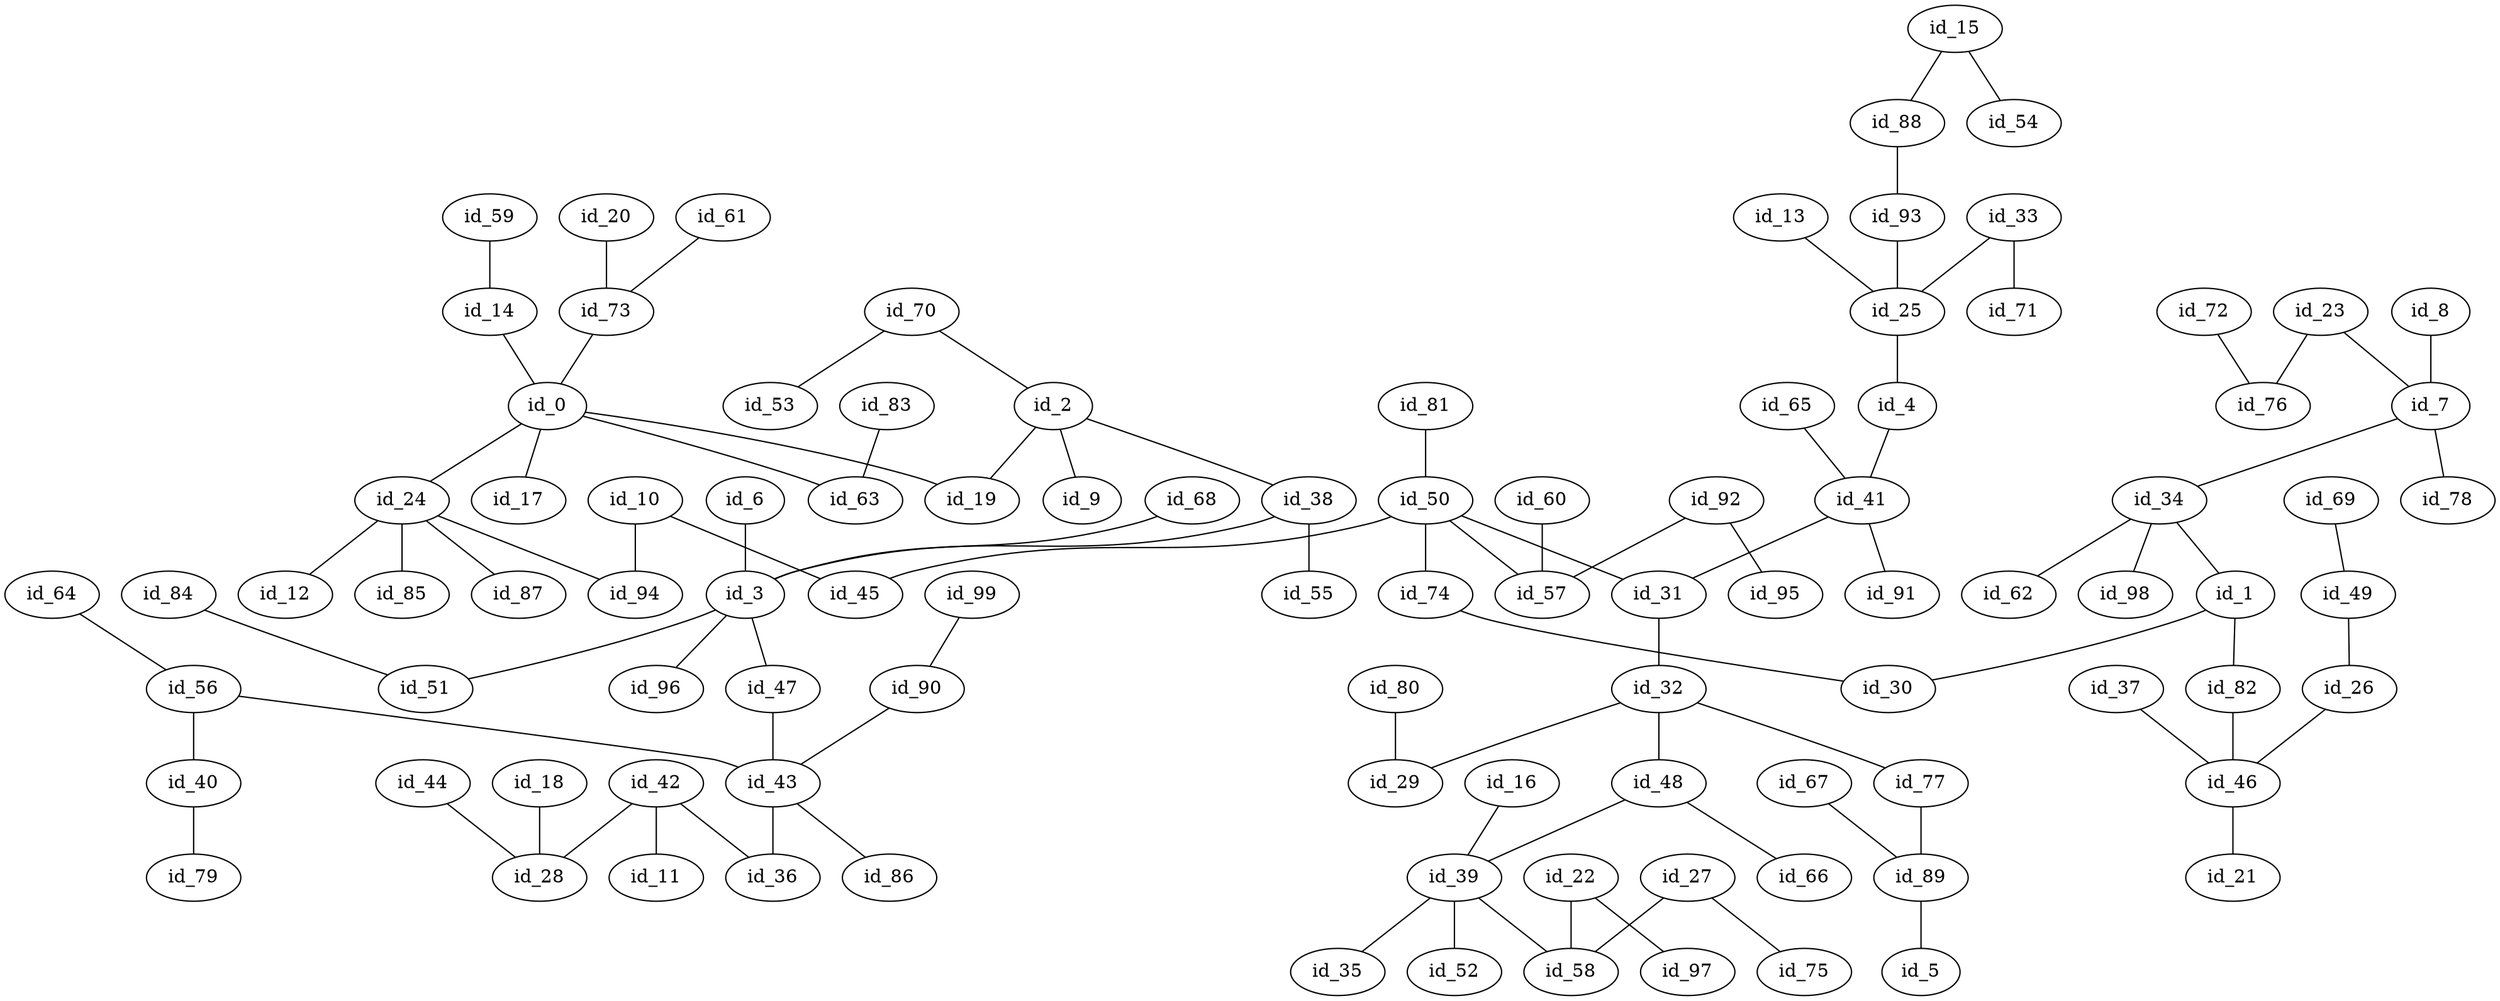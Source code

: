 graph GR{
id_0;
id_1;
id_2;
id_3;
id_4;
id_5;
id_6;
id_7;
id_8;
id_9;
id_10;
id_11;
id_12;
id_13;
id_14;
id_15;
id_16;
id_17;
id_18;
id_19;
id_20;
id_21;
id_22;
id_23;
id_24;
id_25;
id_26;
id_27;
id_28;
id_29;
id_30;
id_31;
id_32;
id_33;
id_34;
id_35;
id_36;
id_37;
id_38;
id_39;
id_40;
id_41;
id_42;
id_43;
id_44;
id_45;
id_46;
id_47;
id_48;
id_49;
id_50;
id_51;
id_52;
id_53;
id_54;
id_55;
id_56;
id_57;
id_58;
id_59;
id_60;
id_61;
id_62;
id_63;
id_64;
id_65;
id_66;
id_67;
id_68;
id_69;
id_70;
id_71;
id_72;
id_73;
id_74;
id_75;
id_76;
id_77;
id_78;
id_79;
id_80;
id_81;
id_82;
id_83;
id_84;
id_85;
id_86;
id_87;
id_88;
id_89;
id_90;
id_91;
id_92;
id_93;
id_94;
id_95;
id_96;
id_97;
id_98;
id_99;
id_0;
id_1;
id_2;
id_3;
id_4;
id_5;
id_6;
id_7;
id_8;
id_9;
id_10;
id_11;
id_12;
id_13;
id_14;
id_15;
id_16;
id_17;
id_18;
id_19;
id_20;
id_21;
id_22;
id_23;
id_24;
id_25;
id_26;
id_27;
id_28;
id_29;
id_30;
id_31;
id_32;
id_33;
id_34;
id_35;
id_36;
id_37;
id_38;
id_39;
id_40;
id_41;
id_42;
id_43;
id_44;
id_45;
id_46;
id_47;
id_48;
id_49;
id_50;
id_51;
id_52;
id_53;
id_54;
id_55;
id_56;
id_57;
id_58;
id_59;
id_60;
id_61;
id_62;
id_63;
id_64;
id_65;
id_66;
id_67;
id_68;
id_69;
id_70;
id_71;
id_72;
id_73;
id_74;
id_75;
id_76;
id_77;
id_78;
id_79;
id_80;
id_81;
id_82;
id_83;
id_84;
id_85;
id_86;
id_87;
id_88;
id_89;
id_90;
id_91;
id_92;
id_93;
id_94;
id_95;
id_96;
id_97;
id_98;
id_99;
id_0;
id_1;
id_2;
id_3;
id_4;
id_5;
id_6;
id_7;
id_8;
id_9;
id_10;
id_11;
id_12;
id_13;
id_14;
id_15;
id_16;
id_17;
id_18;
id_19;
id_20;
id_21;
id_22;
id_23;
id_24;
id_25;
id_26;
id_27;
id_28;
id_29;
id_30;
id_31;
id_32;
id_33;
id_34;
id_35;
id_36;
id_37;
id_38;
id_39;
id_40;
id_41;
id_42;
id_43;
id_44;
id_45;
id_46;
id_47;
id_48;
id_49;
id_50;
id_51;
id_52;
id_53;
id_54;
id_55;
id_56;
id_57;
id_58;
id_59;
id_60;
id_61;
id_62;
id_63;
id_64;
id_65;
id_66;
id_67;
id_68;
id_69;
id_70;
id_71;
id_72;
id_73;
id_74;
id_75;
id_76;
id_77;
id_78;
id_79;
id_80;
id_81;
id_82;
id_83;
id_84;
id_85;
id_86;
id_87;
id_88;
id_89;
id_90;
id_91;
id_92;
id_93;
id_94;
id_95;
id_96;
id_97;
id_98;
id_99;
id_0;
id_1;
id_2;
id_3;
id_4;
id_5;
id_6;
id_7;
id_8;
id_9;
id_10;
id_11;
id_12;
id_13;
id_14;
id_15;
id_16;
id_17;
id_18;
id_19;
id_20;
id_21;
id_22;
id_23;
id_24;
id_25;
id_26;
id_27;
id_28;
id_29;
id_30;
id_31;
id_32;
id_33;
id_34;
id_35;
id_36;
id_37;
id_38;
id_39;
id_40;
id_41;
id_42;
id_43;
id_44;
id_45;
id_46;
id_47;
id_48;
id_49;
id_50;
id_51;
id_52;
id_53;
id_54;
id_55;
id_56;
id_57;
id_58;
id_59;
id_60;
id_61;
id_62;
id_63;
id_64;
id_65;
id_66;
id_67;
id_68;
id_69;
id_70;
id_71;
id_72;
id_73;
id_74;
id_75;
id_76;
id_77;
id_78;
id_79;
id_80;
id_81;
id_82;
id_83;
id_84;
id_85;
id_86;
id_87;
id_88;
id_89;
id_90;
id_91;
id_92;
id_93;
id_94;
id_95;
id_96;
id_97;
id_98;
id_99;
id_3--id_47;
id_4--id_41;
id_8--id_7;
id_13--id_25;
id_16--id_39;
id_24--id_94;
id_26--id_46;
id_33--id_71;
id_34--id_62;
id_41--id_31;
id_47--id_43;
id_48--id_39;
id_50--id_45;
id_50--id_74;
id_64--id_56;
id_73--id_0;
id_80--id_29;
id_82--id_46;
id_83--id_63;
id_92--id_57;
id_0--id_63;
id_1--id_82;
id_2--id_19;
id_3--id_51;
id_3--id_96;
id_10--id_94;
id_10--id_45;
id_15--id_88;
id_32--id_77;
id_37--id_46;
id_38--id_3;
id_39--id_35;
id_42--id_28;
id_50--id_31;
id_69--id_49;
id_74--id_30;
id_81--id_50;
id_84--id_51;
id_89--id_5;
id_90--id_43;
id_0--id_19;
id_0--id_17;
id_0--id_24;
id_1--id_30;
id_7--id_78;
id_24--id_85;
id_25--id_4;
id_31--id_32;
id_32--id_48;
id_33--id_25;
id_39--id_58;
id_42--id_11;
id_43--id_86;
id_44--id_28;
id_56--id_43;
id_56--id_40;
id_70--id_2;
id_72--id_76;
id_77--id_89;
id_88--id_93;
id_93--id_25;
id_2--id_9;
id_2--id_38;
id_7--id_34;
id_20--id_73;
id_22--id_58;
id_23--id_76;
id_32--id_29;
id_34--id_98;
id_34--id_1;
id_38--id_55;
id_40--id_79;
id_43--id_36;
id_48--id_66;
id_49--id_26;
id_50--id_57;
id_59--id_14;
id_60--id_57;
id_68--id_3;
id_99--id_90;
id_6--id_3;
id_14--id_0;
id_18--id_28;
id_23--id_7;
id_27--id_75;
id_42--id_36;
id_65--id_41;
id_92--id_95;
id_15--id_54;
id_22--id_97;
id_27--id_58;
id_61--id_73;
id_67--id_89;
id_39--id_52;
id_24--id_87;
id_24--id_12;
id_46--id_21;
id_41--id_91;
id_70--id_53;
}